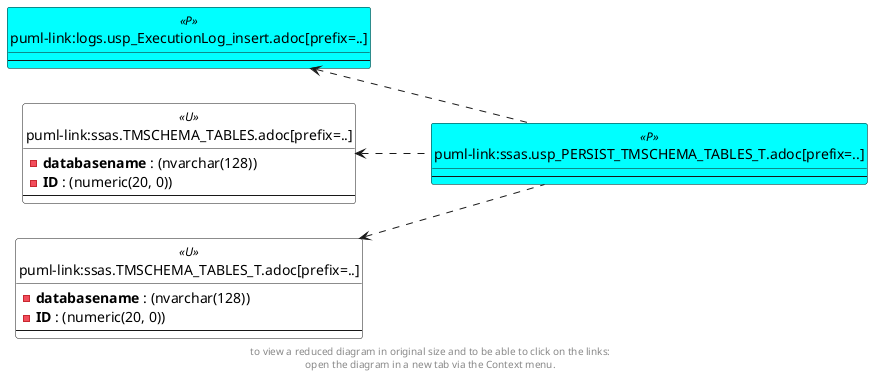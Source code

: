 @startuml
left to right direction
'top to bottom direction
hide circle
'avoide "." issues:
set namespaceSeparator none


skinparam class {
  BackgroundColor White
  BackgroundColor<<FN>> Yellow
  BackgroundColor<<FS>> Yellow
  BackgroundColor<<FT>> LightGray
  BackgroundColor<<IF>> Yellow
  BackgroundColor<<IS>> Yellow
  BackgroundColor<<P>> Aqua
  BackgroundColor<<PC>> Aqua
  BackgroundColor<<SN>> Yellow
  BackgroundColor<<SO>> SlateBlue
  BackgroundColor<<TF>> LightGray
  BackgroundColor<<TR>> Tomato
  BackgroundColor<<U>> White
  BackgroundColor<<V>> WhiteSmoke
  BackgroundColor<<X>> Aqua
}


entity "puml-link:logs.usp_ExecutionLog_insert.adoc[prefix=..]" as logs.usp_ExecutionLog_insert << P >> {
  --
}

entity "puml-link:ssas.TMSCHEMA_TABLES.adoc[prefix=..]" as ssas.TMSCHEMA_TABLES << U >> {
  - **databasename** : (nvarchar(128))
  - **ID** : (numeric(20, 0))
  --
}

entity "puml-link:ssas.TMSCHEMA_TABLES_T.adoc[prefix=..]" as ssas.TMSCHEMA_TABLES_T << U >> {
  - **databasename** : (nvarchar(128))
  - **ID** : (numeric(20, 0))
  --
}

entity "puml-link:ssas.usp_PERSIST_TMSCHEMA_TABLES_T.adoc[prefix=..]" as ssas.usp_PERSIST_TMSCHEMA_TABLES_T << P >> {
  --
}

logs.usp_ExecutionLog_insert <.. ssas.usp_PERSIST_TMSCHEMA_TABLES_T
ssas.TMSCHEMA_TABLES <.. ssas.usp_PERSIST_TMSCHEMA_TABLES_T
ssas.TMSCHEMA_TABLES_T <.. ssas.usp_PERSIST_TMSCHEMA_TABLES_T
footer
to view a reduced diagram in original size and to be able to click on the links:
open the diagram in a new tab via the Context menu.
end footer

@enduml

